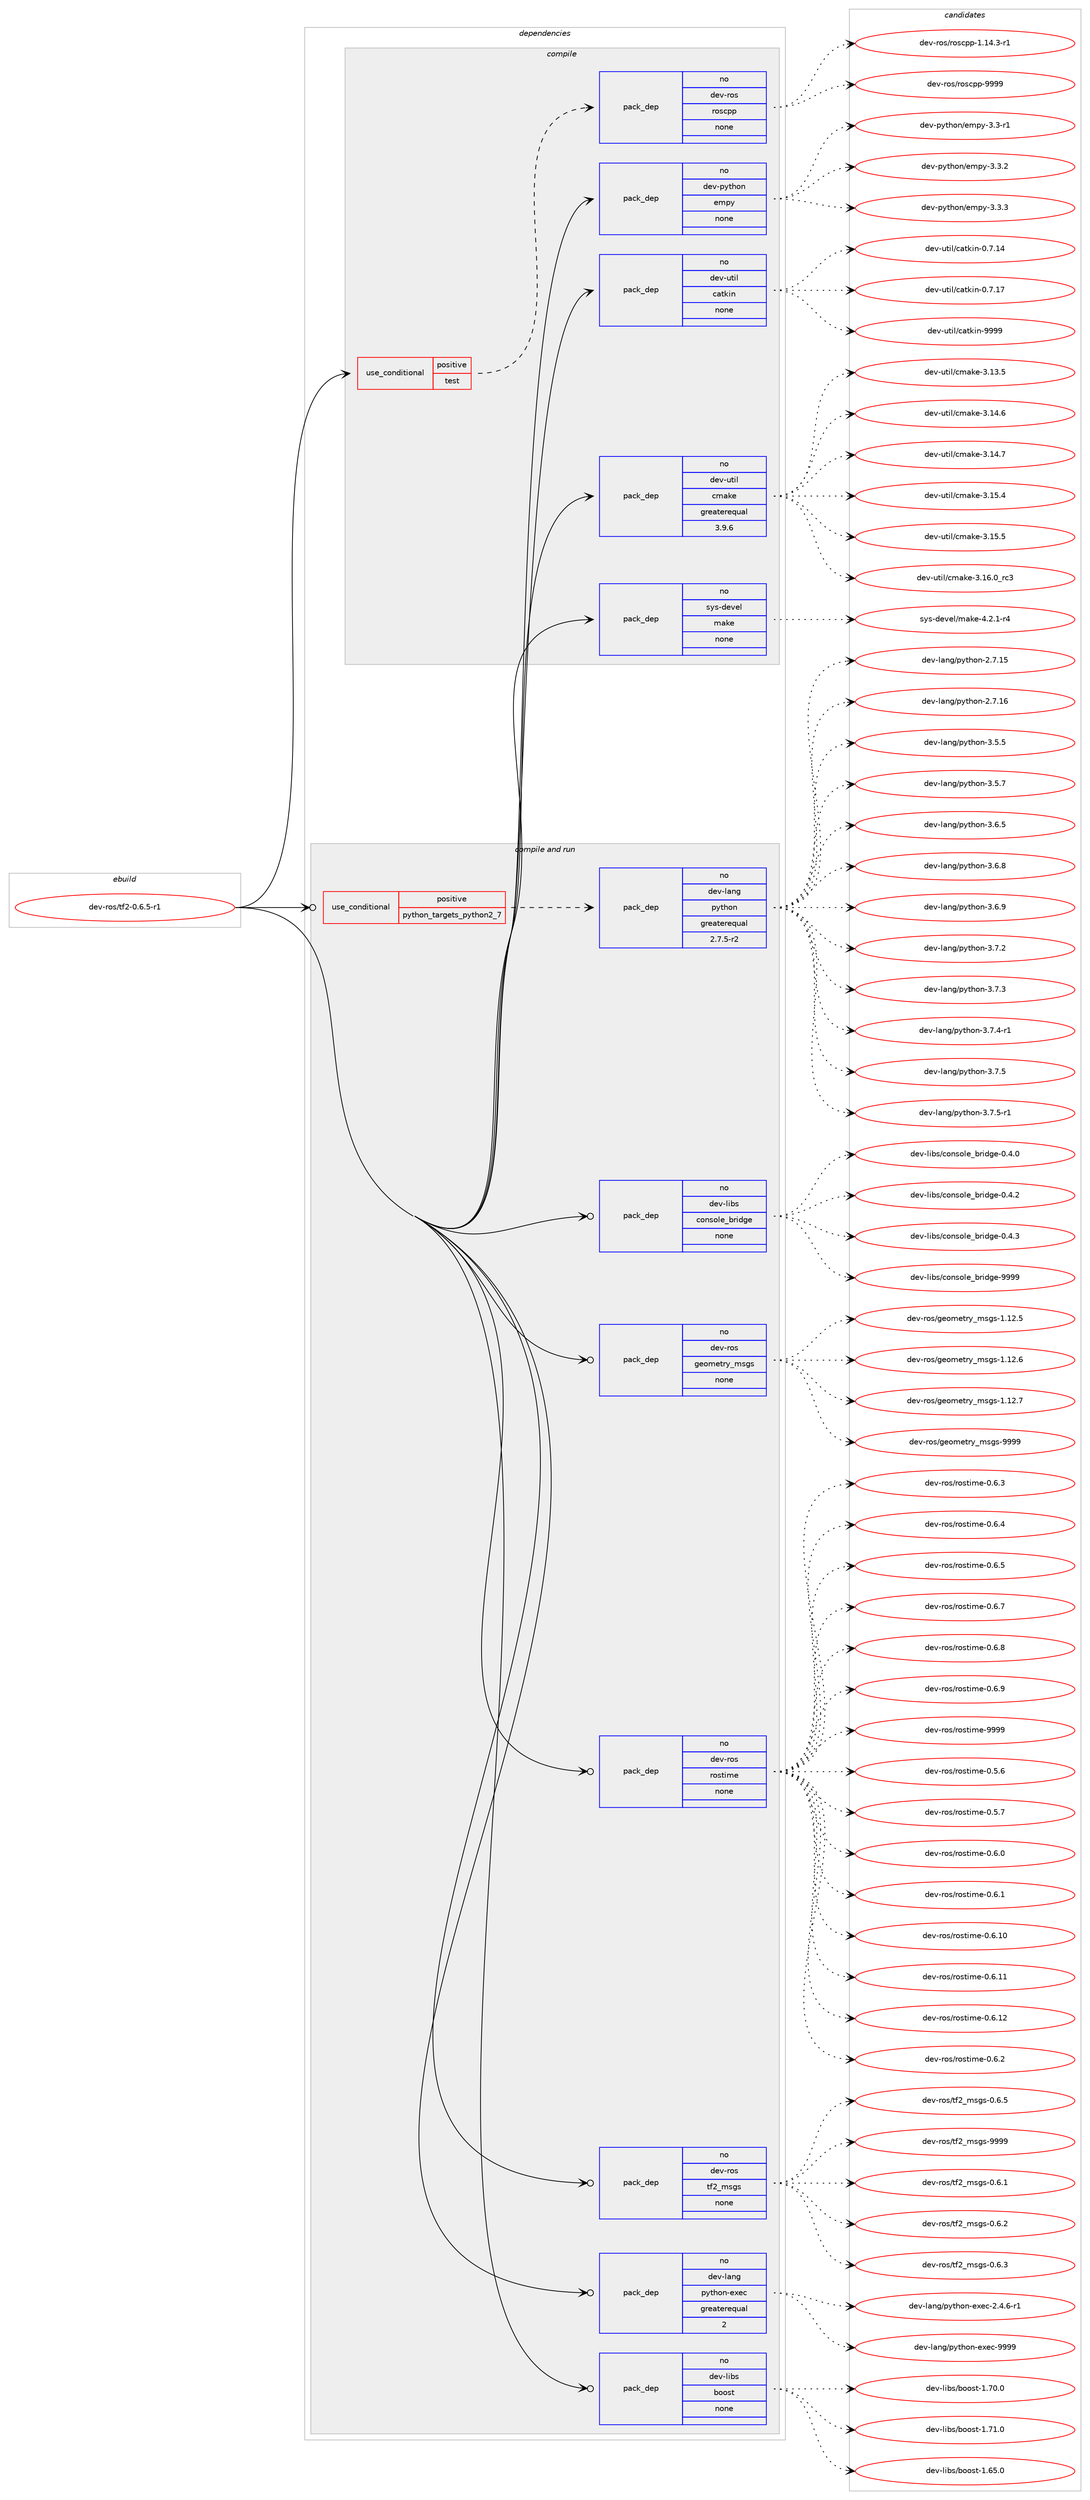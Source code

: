 digraph prolog {

# *************
# Graph options
# *************

newrank=true;
concentrate=true;
compound=true;
graph [rankdir=LR,fontname=Helvetica,fontsize=10,ranksep=1.5];#, ranksep=2.5, nodesep=0.2];
edge  [arrowhead=vee];
node  [fontname=Helvetica,fontsize=10];

# **********
# The ebuild
# **********

subgraph cluster_leftcol {
color=gray;
rank=same;
label=<<i>ebuild</i>>;
id [label="dev-ros/tf2-0.6.5-r1", color=red, width=4, href="../dev-ros/tf2-0.6.5-r1.svg"];
}

# ****************
# The dependencies
# ****************

subgraph cluster_midcol {
color=gray;
label=<<i>dependencies</i>>;
subgraph cluster_compile {
fillcolor="#eeeeee";
style=filled;
label=<<i>compile</i>>;
subgraph cond156189 {
dependency670800 [label=<<TABLE BORDER="0" CELLBORDER="1" CELLSPACING="0" CELLPADDING="4"><TR><TD ROWSPAN="3" CELLPADDING="10">use_conditional</TD></TR><TR><TD>positive</TD></TR><TR><TD>test</TD></TR></TABLE>>, shape=none, color=red];
subgraph pack502705 {
dependency670801 [label=<<TABLE BORDER="0" CELLBORDER="1" CELLSPACING="0" CELLPADDING="4" WIDTH="220"><TR><TD ROWSPAN="6" CELLPADDING="30">pack_dep</TD></TR><TR><TD WIDTH="110">no</TD></TR><TR><TD>dev-ros</TD></TR><TR><TD>roscpp</TD></TR><TR><TD>none</TD></TR><TR><TD></TD></TR></TABLE>>, shape=none, color=blue];
}
dependency670800:e -> dependency670801:w [weight=20,style="dashed",arrowhead="vee"];
}
id:e -> dependency670800:w [weight=20,style="solid",arrowhead="vee"];
subgraph pack502706 {
dependency670802 [label=<<TABLE BORDER="0" CELLBORDER="1" CELLSPACING="0" CELLPADDING="4" WIDTH="220"><TR><TD ROWSPAN="6" CELLPADDING="30">pack_dep</TD></TR><TR><TD WIDTH="110">no</TD></TR><TR><TD>dev-python</TD></TR><TR><TD>empy</TD></TR><TR><TD>none</TD></TR><TR><TD></TD></TR></TABLE>>, shape=none, color=blue];
}
id:e -> dependency670802:w [weight=20,style="solid",arrowhead="vee"];
subgraph pack502707 {
dependency670803 [label=<<TABLE BORDER="0" CELLBORDER="1" CELLSPACING="0" CELLPADDING="4" WIDTH="220"><TR><TD ROWSPAN="6" CELLPADDING="30">pack_dep</TD></TR><TR><TD WIDTH="110">no</TD></TR><TR><TD>dev-util</TD></TR><TR><TD>catkin</TD></TR><TR><TD>none</TD></TR><TR><TD></TD></TR></TABLE>>, shape=none, color=blue];
}
id:e -> dependency670803:w [weight=20,style="solid",arrowhead="vee"];
subgraph pack502708 {
dependency670804 [label=<<TABLE BORDER="0" CELLBORDER="1" CELLSPACING="0" CELLPADDING="4" WIDTH="220"><TR><TD ROWSPAN="6" CELLPADDING="30">pack_dep</TD></TR><TR><TD WIDTH="110">no</TD></TR><TR><TD>dev-util</TD></TR><TR><TD>cmake</TD></TR><TR><TD>greaterequal</TD></TR><TR><TD>3.9.6</TD></TR></TABLE>>, shape=none, color=blue];
}
id:e -> dependency670804:w [weight=20,style="solid",arrowhead="vee"];
subgraph pack502709 {
dependency670805 [label=<<TABLE BORDER="0" CELLBORDER="1" CELLSPACING="0" CELLPADDING="4" WIDTH="220"><TR><TD ROWSPAN="6" CELLPADDING="30">pack_dep</TD></TR><TR><TD WIDTH="110">no</TD></TR><TR><TD>sys-devel</TD></TR><TR><TD>make</TD></TR><TR><TD>none</TD></TR><TR><TD></TD></TR></TABLE>>, shape=none, color=blue];
}
id:e -> dependency670805:w [weight=20,style="solid",arrowhead="vee"];
}
subgraph cluster_compileandrun {
fillcolor="#eeeeee";
style=filled;
label=<<i>compile and run</i>>;
subgraph cond156190 {
dependency670806 [label=<<TABLE BORDER="0" CELLBORDER="1" CELLSPACING="0" CELLPADDING="4"><TR><TD ROWSPAN="3" CELLPADDING="10">use_conditional</TD></TR><TR><TD>positive</TD></TR><TR><TD>python_targets_python2_7</TD></TR></TABLE>>, shape=none, color=red];
subgraph pack502710 {
dependency670807 [label=<<TABLE BORDER="0" CELLBORDER="1" CELLSPACING="0" CELLPADDING="4" WIDTH="220"><TR><TD ROWSPAN="6" CELLPADDING="30">pack_dep</TD></TR><TR><TD WIDTH="110">no</TD></TR><TR><TD>dev-lang</TD></TR><TR><TD>python</TD></TR><TR><TD>greaterequal</TD></TR><TR><TD>2.7.5-r2</TD></TR></TABLE>>, shape=none, color=blue];
}
dependency670806:e -> dependency670807:w [weight=20,style="dashed",arrowhead="vee"];
}
id:e -> dependency670806:w [weight=20,style="solid",arrowhead="odotvee"];
subgraph pack502711 {
dependency670808 [label=<<TABLE BORDER="0" CELLBORDER="1" CELLSPACING="0" CELLPADDING="4" WIDTH="220"><TR><TD ROWSPAN="6" CELLPADDING="30">pack_dep</TD></TR><TR><TD WIDTH="110">no</TD></TR><TR><TD>dev-lang</TD></TR><TR><TD>python-exec</TD></TR><TR><TD>greaterequal</TD></TR><TR><TD>2</TD></TR></TABLE>>, shape=none, color=blue];
}
id:e -> dependency670808:w [weight=20,style="solid",arrowhead="odotvee"];
subgraph pack502712 {
dependency670809 [label=<<TABLE BORDER="0" CELLBORDER="1" CELLSPACING="0" CELLPADDING="4" WIDTH="220"><TR><TD ROWSPAN="6" CELLPADDING="30">pack_dep</TD></TR><TR><TD WIDTH="110">no</TD></TR><TR><TD>dev-libs</TD></TR><TR><TD>boost</TD></TR><TR><TD>none</TD></TR><TR><TD></TD></TR></TABLE>>, shape=none, color=blue];
}
id:e -> dependency670809:w [weight=20,style="solid",arrowhead="odotvee"];
subgraph pack502713 {
dependency670810 [label=<<TABLE BORDER="0" CELLBORDER="1" CELLSPACING="0" CELLPADDING="4" WIDTH="220"><TR><TD ROWSPAN="6" CELLPADDING="30">pack_dep</TD></TR><TR><TD WIDTH="110">no</TD></TR><TR><TD>dev-libs</TD></TR><TR><TD>console_bridge</TD></TR><TR><TD>none</TD></TR><TR><TD></TD></TR></TABLE>>, shape=none, color=blue];
}
id:e -> dependency670810:w [weight=20,style="solid",arrowhead="odotvee"];
subgraph pack502714 {
dependency670811 [label=<<TABLE BORDER="0" CELLBORDER="1" CELLSPACING="0" CELLPADDING="4" WIDTH="220"><TR><TD ROWSPAN="6" CELLPADDING="30">pack_dep</TD></TR><TR><TD WIDTH="110">no</TD></TR><TR><TD>dev-ros</TD></TR><TR><TD>geometry_msgs</TD></TR><TR><TD>none</TD></TR><TR><TD></TD></TR></TABLE>>, shape=none, color=blue];
}
id:e -> dependency670811:w [weight=20,style="solid",arrowhead="odotvee"];
subgraph pack502715 {
dependency670812 [label=<<TABLE BORDER="0" CELLBORDER="1" CELLSPACING="0" CELLPADDING="4" WIDTH="220"><TR><TD ROWSPAN="6" CELLPADDING="30">pack_dep</TD></TR><TR><TD WIDTH="110">no</TD></TR><TR><TD>dev-ros</TD></TR><TR><TD>rostime</TD></TR><TR><TD>none</TD></TR><TR><TD></TD></TR></TABLE>>, shape=none, color=blue];
}
id:e -> dependency670812:w [weight=20,style="solid",arrowhead="odotvee"];
subgraph pack502716 {
dependency670813 [label=<<TABLE BORDER="0" CELLBORDER="1" CELLSPACING="0" CELLPADDING="4" WIDTH="220"><TR><TD ROWSPAN="6" CELLPADDING="30">pack_dep</TD></TR><TR><TD WIDTH="110">no</TD></TR><TR><TD>dev-ros</TD></TR><TR><TD>tf2_msgs</TD></TR><TR><TD>none</TD></TR><TR><TD></TD></TR></TABLE>>, shape=none, color=blue];
}
id:e -> dependency670813:w [weight=20,style="solid",arrowhead="odotvee"];
}
subgraph cluster_run {
fillcolor="#eeeeee";
style=filled;
label=<<i>run</i>>;
}
}

# **************
# The candidates
# **************

subgraph cluster_choices {
rank=same;
color=gray;
label=<<i>candidates</i>>;

subgraph choice502705 {
color=black;
nodesep=1;
choice100101118451141111154711411111599112112454946495246514511449 [label="dev-ros/roscpp-1.14.3-r1", color=red, width=4,href="../dev-ros/roscpp-1.14.3-r1.svg"];
choice1001011184511411111547114111115991121124557575757 [label="dev-ros/roscpp-9999", color=red, width=4,href="../dev-ros/roscpp-9999.svg"];
dependency670801:e -> choice100101118451141111154711411111599112112454946495246514511449:w [style=dotted,weight="100"];
dependency670801:e -> choice1001011184511411111547114111115991121124557575757:w [style=dotted,weight="100"];
}
subgraph choice502706 {
color=black;
nodesep=1;
choice1001011184511212111610411111047101109112121455146514511449 [label="dev-python/empy-3.3-r1", color=red, width=4,href="../dev-python/empy-3.3-r1.svg"];
choice1001011184511212111610411111047101109112121455146514650 [label="dev-python/empy-3.3.2", color=red, width=4,href="../dev-python/empy-3.3.2.svg"];
choice1001011184511212111610411111047101109112121455146514651 [label="dev-python/empy-3.3.3", color=red, width=4,href="../dev-python/empy-3.3.3.svg"];
dependency670802:e -> choice1001011184511212111610411111047101109112121455146514511449:w [style=dotted,weight="100"];
dependency670802:e -> choice1001011184511212111610411111047101109112121455146514650:w [style=dotted,weight="100"];
dependency670802:e -> choice1001011184511212111610411111047101109112121455146514651:w [style=dotted,weight="100"];
}
subgraph choice502707 {
color=black;
nodesep=1;
choice1001011184511711610510847999711610710511045484655464952 [label="dev-util/catkin-0.7.14", color=red, width=4,href="../dev-util/catkin-0.7.14.svg"];
choice1001011184511711610510847999711610710511045484655464955 [label="dev-util/catkin-0.7.17", color=red, width=4,href="../dev-util/catkin-0.7.17.svg"];
choice100101118451171161051084799971161071051104557575757 [label="dev-util/catkin-9999", color=red, width=4,href="../dev-util/catkin-9999.svg"];
dependency670803:e -> choice1001011184511711610510847999711610710511045484655464952:w [style=dotted,weight="100"];
dependency670803:e -> choice1001011184511711610510847999711610710511045484655464955:w [style=dotted,weight="100"];
dependency670803:e -> choice100101118451171161051084799971161071051104557575757:w [style=dotted,weight="100"];
}
subgraph choice502708 {
color=black;
nodesep=1;
choice1001011184511711610510847991099710710145514649514653 [label="dev-util/cmake-3.13.5", color=red, width=4,href="../dev-util/cmake-3.13.5.svg"];
choice1001011184511711610510847991099710710145514649524654 [label="dev-util/cmake-3.14.6", color=red, width=4,href="../dev-util/cmake-3.14.6.svg"];
choice1001011184511711610510847991099710710145514649524655 [label="dev-util/cmake-3.14.7", color=red, width=4,href="../dev-util/cmake-3.14.7.svg"];
choice1001011184511711610510847991099710710145514649534652 [label="dev-util/cmake-3.15.4", color=red, width=4,href="../dev-util/cmake-3.15.4.svg"];
choice1001011184511711610510847991099710710145514649534653 [label="dev-util/cmake-3.15.5", color=red, width=4,href="../dev-util/cmake-3.15.5.svg"];
choice1001011184511711610510847991099710710145514649544648951149951 [label="dev-util/cmake-3.16.0_rc3", color=red, width=4,href="../dev-util/cmake-3.16.0_rc3.svg"];
dependency670804:e -> choice1001011184511711610510847991099710710145514649514653:w [style=dotted,weight="100"];
dependency670804:e -> choice1001011184511711610510847991099710710145514649524654:w [style=dotted,weight="100"];
dependency670804:e -> choice1001011184511711610510847991099710710145514649524655:w [style=dotted,weight="100"];
dependency670804:e -> choice1001011184511711610510847991099710710145514649534652:w [style=dotted,weight="100"];
dependency670804:e -> choice1001011184511711610510847991099710710145514649534653:w [style=dotted,weight="100"];
dependency670804:e -> choice1001011184511711610510847991099710710145514649544648951149951:w [style=dotted,weight="100"];
}
subgraph choice502709 {
color=black;
nodesep=1;
choice1151211154510010111810110847109971071014552465046494511452 [label="sys-devel/make-4.2.1-r4", color=red, width=4,href="../sys-devel/make-4.2.1-r4.svg"];
dependency670805:e -> choice1151211154510010111810110847109971071014552465046494511452:w [style=dotted,weight="100"];
}
subgraph choice502710 {
color=black;
nodesep=1;
choice10010111845108971101034711212111610411111045504655464953 [label="dev-lang/python-2.7.15", color=red, width=4,href="../dev-lang/python-2.7.15.svg"];
choice10010111845108971101034711212111610411111045504655464954 [label="dev-lang/python-2.7.16", color=red, width=4,href="../dev-lang/python-2.7.16.svg"];
choice100101118451089711010347112121116104111110455146534653 [label="dev-lang/python-3.5.5", color=red, width=4,href="../dev-lang/python-3.5.5.svg"];
choice100101118451089711010347112121116104111110455146534655 [label="dev-lang/python-3.5.7", color=red, width=4,href="../dev-lang/python-3.5.7.svg"];
choice100101118451089711010347112121116104111110455146544653 [label="dev-lang/python-3.6.5", color=red, width=4,href="../dev-lang/python-3.6.5.svg"];
choice100101118451089711010347112121116104111110455146544656 [label="dev-lang/python-3.6.8", color=red, width=4,href="../dev-lang/python-3.6.8.svg"];
choice100101118451089711010347112121116104111110455146544657 [label="dev-lang/python-3.6.9", color=red, width=4,href="../dev-lang/python-3.6.9.svg"];
choice100101118451089711010347112121116104111110455146554650 [label="dev-lang/python-3.7.2", color=red, width=4,href="../dev-lang/python-3.7.2.svg"];
choice100101118451089711010347112121116104111110455146554651 [label="dev-lang/python-3.7.3", color=red, width=4,href="../dev-lang/python-3.7.3.svg"];
choice1001011184510897110103471121211161041111104551465546524511449 [label="dev-lang/python-3.7.4-r1", color=red, width=4,href="../dev-lang/python-3.7.4-r1.svg"];
choice100101118451089711010347112121116104111110455146554653 [label="dev-lang/python-3.7.5", color=red, width=4,href="../dev-lang/python-3.7.5.svg"];
choice1001011184510897110103471121211161041111104551465546534511449 [label="dev-lang/python-3.7.5-r1", color=red, width=4,href="../dev-lang/python-3.7.5-r1.svg"];
dependency670807:e -> choice10010111845108971101034711212111610411111045504655464953:w [style=dotted,weight="100"];
dependency670807:e -> choice10010111845108971101034711212111610411111045504655464954:w [style=dotted,weight="100"];
dependency670807:e -> choice100101118451089711010347112121116104111110455146534653:w [style=dotted,weight="100"];
dependency670807:e -> choice100101118451089711010347112121116104111110455146534655:w [style=dotted,weight="100"];
dependency670807:e -> choice100101118451089711010347112121116104111110455146544653:w [style=dotted,weight="100"];
dependency670807:e -> choice100101118451089711010347112121116104111110455146544656:w [style=dotted,weight="100"];
dependency670807:e -> choice100101118451089711010347112121116104111110455146544657:w [style=dotted,weight="100"];
dependency670807:e -> choice100101118451089711010347112121116104111110455146554650:w [style=dotted,weight="100"];
dependency670807:e -> choice100101118451089711010347112121116104111110455146554651:w [style=dotted,weight="100"];
dependency670807:e -> choice1001011184510897110103471121211161041111104551465546524511449:w [style=dotted,weight="100"];
dependency670807:e -> choice100101118451089711010347112121116104111110455146554653:w [style=dotted,weight="100"];
dependency670807:e -> choice1001011184510897110103471121211161041111104551465546534511449:w [style=dotted,weight="100"];
}
subgraph choice502711 {
color=black;
nodesep=1;
choice10010111845108971101034711212111610411111045101120101994550465246544511449 [label="dev-lang/python-exec-2.4.6-r1", color=red, width=4,href="../dev-lang/python-exec-2.4.6-r1.svg"];
choice10010111845108971101034711212111610411111045101120101994557575757 [label="dev-lang/python-exec-9999", color=red, width=4,href="../dev-lang/python-exec-9999.svg"];
dependency670808:e -> choice10010111845108971101034711212111610411111045101120101994550465246544511449:w [style=dotted,weight="100"];
dependency670808:e -> choice10010111845108971101034711212111610411111045101120101994557575757:w [style=dotted,weight="100"];
}
subgraph choice502712 {
color=black;
nodesep=1;
choice1001011184510810598115479811111111511645494654534648 [label="dev-libs/boost-1.65.0", color=red, width=4,href="../dev-libs/boost-1.65.0.svg"];
choice1001011184510810598115479811111111511645494655484648 [label="dev-libs/boost-1.70.0", color=red, width=4,href="../dev-libs/boost-1.70.0.svg"];
choice1001011184510810598115479811111111511645494655494648 [label="dev-libs/boost-1.71.0", color=red, width=4,href="../dev-libs/boost-1.71.0.svg"];
dependency670809:e -> choice1001011184510810598115479811111111511645494654534648:w [style=dotted,weight="100"];
dependency670809:e -> choice1001011184510810598115479811111111511645494655484648:w [style=dotted,weight="100"];
dependency670809:e -> choice1001011184510810598115479811111111511645494655494648:w [style=dotted,weight="100"];
}
subgraph choice502713 {
color=black;
nodesep=1;
choice100101118451081059811547991111101151111081019598114105100103101454846524648 [label="dev-libs/console_bridge-0.4.0", color=red, width=4,href="../dev-libs/console_bridge-0.4.0.svg"];
choice100101118451081059811547991111101151111081019598114105100103101454846524650 [label="dev-libs/console_bridge-0.4.2", color=red, width=4,href="../dev-libs/console_bridge-0.4.2.svg"];
choice100101118451081059811547991111101151111081019598114105100103101454846524651 [label="dev-libs/console_bridge-0.4.3", color=red, width=4,href="../dev-libs/console_bridge-0.4.3.svg"];
choice1001011184510810598115479911111011511110810195981141051001031014557575757 [label="dev-libs/console_bridge-9999", color=red, width=4,href="../dev-libs/console_bridge-9999.svg"];
dependency670810:e -> choice100101118451081059811547991111101151111081019598114105100103101454846524648:w [style=dotted,weight="100"];
dependency670810:e -> choice100101118451081059811547991111101151111081019598114105100103101454846524650:w [style=dotted,weight="100"];
dependency670810:e -> choice100101118451081059811547991111101151111081019598114105100103101454846524651:w [style=dotted,weight="100"];
dependency670810:e -> choice1001011184510810598115479911111011511110810195981141051001031014557575757:w [style=dotted,weight="100"];
}
subgraph choice502714 {
color=black;
nodesep=1;
choice10010111845114111115471031011111091011161141219510911510311545494649504653 [label="dev-ros/geometry_msgs-1.12.5", color=red, width=4,href="../dev-ros/geometry_msgs-1.12.5.svg"];
choice10010111845114111115471031011111091011161141219510911510311545494649504654 [label="dev-ros/geometry_msgs-1.12.6", color=red, width=4,href="../dev-ros/geometry_msgs-1.12.6.svg"];
choice10010111845114111115471031011111091011161141219510911510311545494649504655 [label="dev-ros/geometry_msgs-1.12.7", color=red, width=4,href="../dev-ros/geometry_msgs-1.12.7.svg"];
choice1001011184511411111547103101111109101116114121951091151031154557575757 [label="dev-ros/geometry_msgs-9999", color=red, width=4,href="../dev-ros/geometry_msgs-9999.svg"];
dependency670811:e -> choice10010111845114111115471031011111091011161141219510911510311545494649504653:w [style=dotted,weight="100"];
dependency670811:e -> choice10010111845114111115471031011111091011161141219510911510311545494649504654:w [style=dotted,weight="100"];
dependency670811:e -> choice10010111845114111115471031011111091011161141219510911510311545494649504655:w [style=dotted,weight="100"];
dependency670811:e -> choice1001011184511411111547103101111109101116114121951091151031154557575757:w [style=dotted,weight="100"];
}
subgraph choice502715 {
color=black;
nodesep=1;
choice1001011184511411111547114111115116105109101454846534654 [label="dev-ros/rostime-0.5.6", color=red, width=4,href="../dev-ros/rostime-0.5.6.svg"];
choice1001011184511411111547114111115116105109101454846534655 [label="dev-ros/rostime-0.5.7", color=red, width=4,href="../dev-ros/rostime-0.5.7.svg"];
choice1001011184511411111547114111115116105109101454846544648 [label="dev-ros/rostime-0.6.0", color=red, width=4,href="../dev-ros/rostime-0.6.0.svg"];
choice1001011184511411111547114111115116105109101454846544649 [label="dev-ros/rostime-0.6.1", color=red, width=4,href="../dev-ros/rostime-0.6.1.svg"];
choice100101118451141111154711411111511610510910145484654464948 [label="dev-ros/rostime-0.6.10", color=red, width=4,href="../dev-ros/rostime-0.6.10.svg"];
choice100101118451141111154711411111511610510910145484654464949 [label="dev-ros/rostime-0.6.11", color=red, width=4,href="../dev-ros/rostime-0.6.11.svg"];
choice100101118451141111154711411111511610510910145484654464950 [label="dev-ros/rostime-0.6.12", color=red, width=4,href="../dev-ros/rostime-0.6.12.svg"];
choice1001011184511411111547114111115116105109101454846544650 [label="dev-ros/rostime-0.6.2", color=red, width=4,href="../dev-ros/rostime-0.6.2.svg"];
choice1001011184511411111547114111115116105109101454846544651 [label="dev-ros/rostime-0.6.3", color=red, width=4,href="../dev-ros/rostime-0.6.3.svg"];
choice1001011184511411111547114111115116105109101454846544652 [label="dev-ros/rostime-0.6.4", color=red, width=4,href="../dev-ros/rostime-0.6.4.svg"];
choice1001011184511411111547114111115116105109101454846544653 [label="dev-ros/rostime-0.6.5", color=red, width=4,href="../dev-ros/rostime-0.6.5.svg"];
choice1001011184511411111547114111115116105109101454846544655 [label="dev-ros/rostime-0.6.7", color=red, width=4,href="../dev-ros/rostime-0.6.7.svg"];
choice1001011184511411111547114111115116105109101454846544656 [label="dev-ros/rostime-0.6.8", color=red, width=4,href="../dev-ros/rostime-0.6.8.svg"];
choice1001011184511411111547114111115116105109101454846544657 [label="dev-ros/rostime-0.6.9", color=red, width=4,href="../dev-ros/rostime-0.6.9.svg"];
choice10010111845114111115471141111151161051091014557575757 [label="dev-ros/rostime-9999", color=red, width=4,href="../dev-ros/rostime-9999.svg"];
dependency670812:e -> choice1001011184511411111547114111115116105109101454846534654:w [style=dotted,weight="100"];
dependency670812:e -> choice1001011184511411111547114111115116105109101454846534655:w [style=dotted,weight="100"];
dependency670812:e -> choice1001011184511411111547114111115116105109101454846544648:w [style=dotted,weight="100"];
dependency670812:e -> choice1001011184511411111547114111115116105109101454846544649:w [style=dotted,weight="100"];
dependency670812:e -> choice100101118451141111154711411111511610510910145484654464948:w [style=dotted,weight="100"];
dependency670812:e -> choice100101118451141111154711411111511610510910145484654464949:w [style=dotted,weight="100"];
dependency670812:e -> choice100101118451141111154711411111511610510910145484654464950:w [style=dotted,weight="100"];
dependency670812:e -> choice1001011184511411111547114111115116105109101454846544650:w [style=dotted,weight="100"];
dependency670812:e -> choice1001011184511411111547114111115116105109101454846544651:w [style=dotted,weight="100"];
dependency670812:e -> choice1001011184511411111547114111115116105109101454846544652:w [style=dotted,weight="100"];
dependency670812:e -> choice1001011184511411111547114111115116105109101454846544653:w [style=dotted,weight="100"];
dependency670812:e -> choice1001011184511411111547114111115116105109101454846544655:w [style=dotted,weight="100"];
dependency670812:e -> choice1001011184511411111547114111115116105109101454846544656:w [style=dotted,weight="100"];
dependency670812:e -> choice1001011184511411111547114111115116105109101454846544657:w [style=dotted,weight="100"];
dependency670812:e -> choice10010111845114111115471141111151161051091014557575757:w [style=dotted,weight="100"];
}
subgraph choice502716 {
color=black;
nodesep=1;
choice10010111845114111115471161025095109115103115454846544649 [label="dev-ros/tf2_msgs-0.6.1", color=red, width=4,href="../dev-ros/tf2_msgs-0.6.1.svg"];
choice10010111845114111115471161025095109115103115454846544650 [label="dev-ros/tf2_msgs-0.6.2", color=red, width=4,href="../dev-ros/tf2_msgs-0.6.2.svg"];
choice10010111845114111115471161025095109115103115454846544651 [label="dev-ros/tf2_msgs-0.6.3", color=red, width=4,href="../dev-ros/tf2_msgs-0.6.3.svg"];
choice10010111845114111115471161025095109115103115454846544653 [label="dev-ros/tf2_msgs-0.6.5", color=red, width=4,href="../dev-ros/tf2_msgs-0.6.5.svg"];
choice100101118451141111154711610250951091151031154557575757 [label="dev-ros/tf2_msgs-9999", color=red, width=4,href="../dev-ros/tf2_msgs-9999.svg"];
dependency670813:e -> choice10010111845114111115471161025095109115103115454846544649:w [style=dotted,weight="100"];
dependency670813:e -> choice10010111845114111115471161025095109115103115454846544650:w [style=dotted,weight="100"];
dependency670813:e -> choice10010111845114111115471161025095109115103115454846544651:w [style=dotted,weight="100"];
dependency670813:e -> choice10010111845114111115471161025095109115103115454846544653:w [style=dotted,weight="100"];
dependency670813:e -> choice100101118451141111154711610250951091151031154557575757:w [style=dotted,weight="100"];
}
}

}
